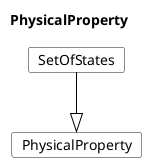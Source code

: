 @startuml
Title PhysicalProperty 

Card PhysicalProperty #fff [
PhysicalProperty
]
Card SetOfStates #fff [
SetOfStates
]
SetOfStates --|> PhysicalProperty  #000 
@enduml